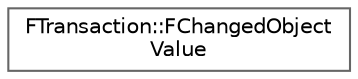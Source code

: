 digraph "Graphical Class Hierarchy"
{
 // INTERACTIVE_SVG=YES
 // LATEX_PDF_SIZE
  bgcolor="transparent";
  edge [fontname=Helvetica,fontsize=10,labelfontname=Helvetica,labelfontsize=10];
  node [fontname=Helvetica,fontsize=10,shape=box,height=0.2,width=0.4];
  rankdir="LR";
  Node0 [id="Node000000",label="FTransaction::FChangedObject\lValue",height=0.2,width=0.4,color="grey40", fillcolor="white", style="filled",URL="$d0/d10/structFTransaction_1_1FChangedObjectValue.html",tooltip=" "];
}
